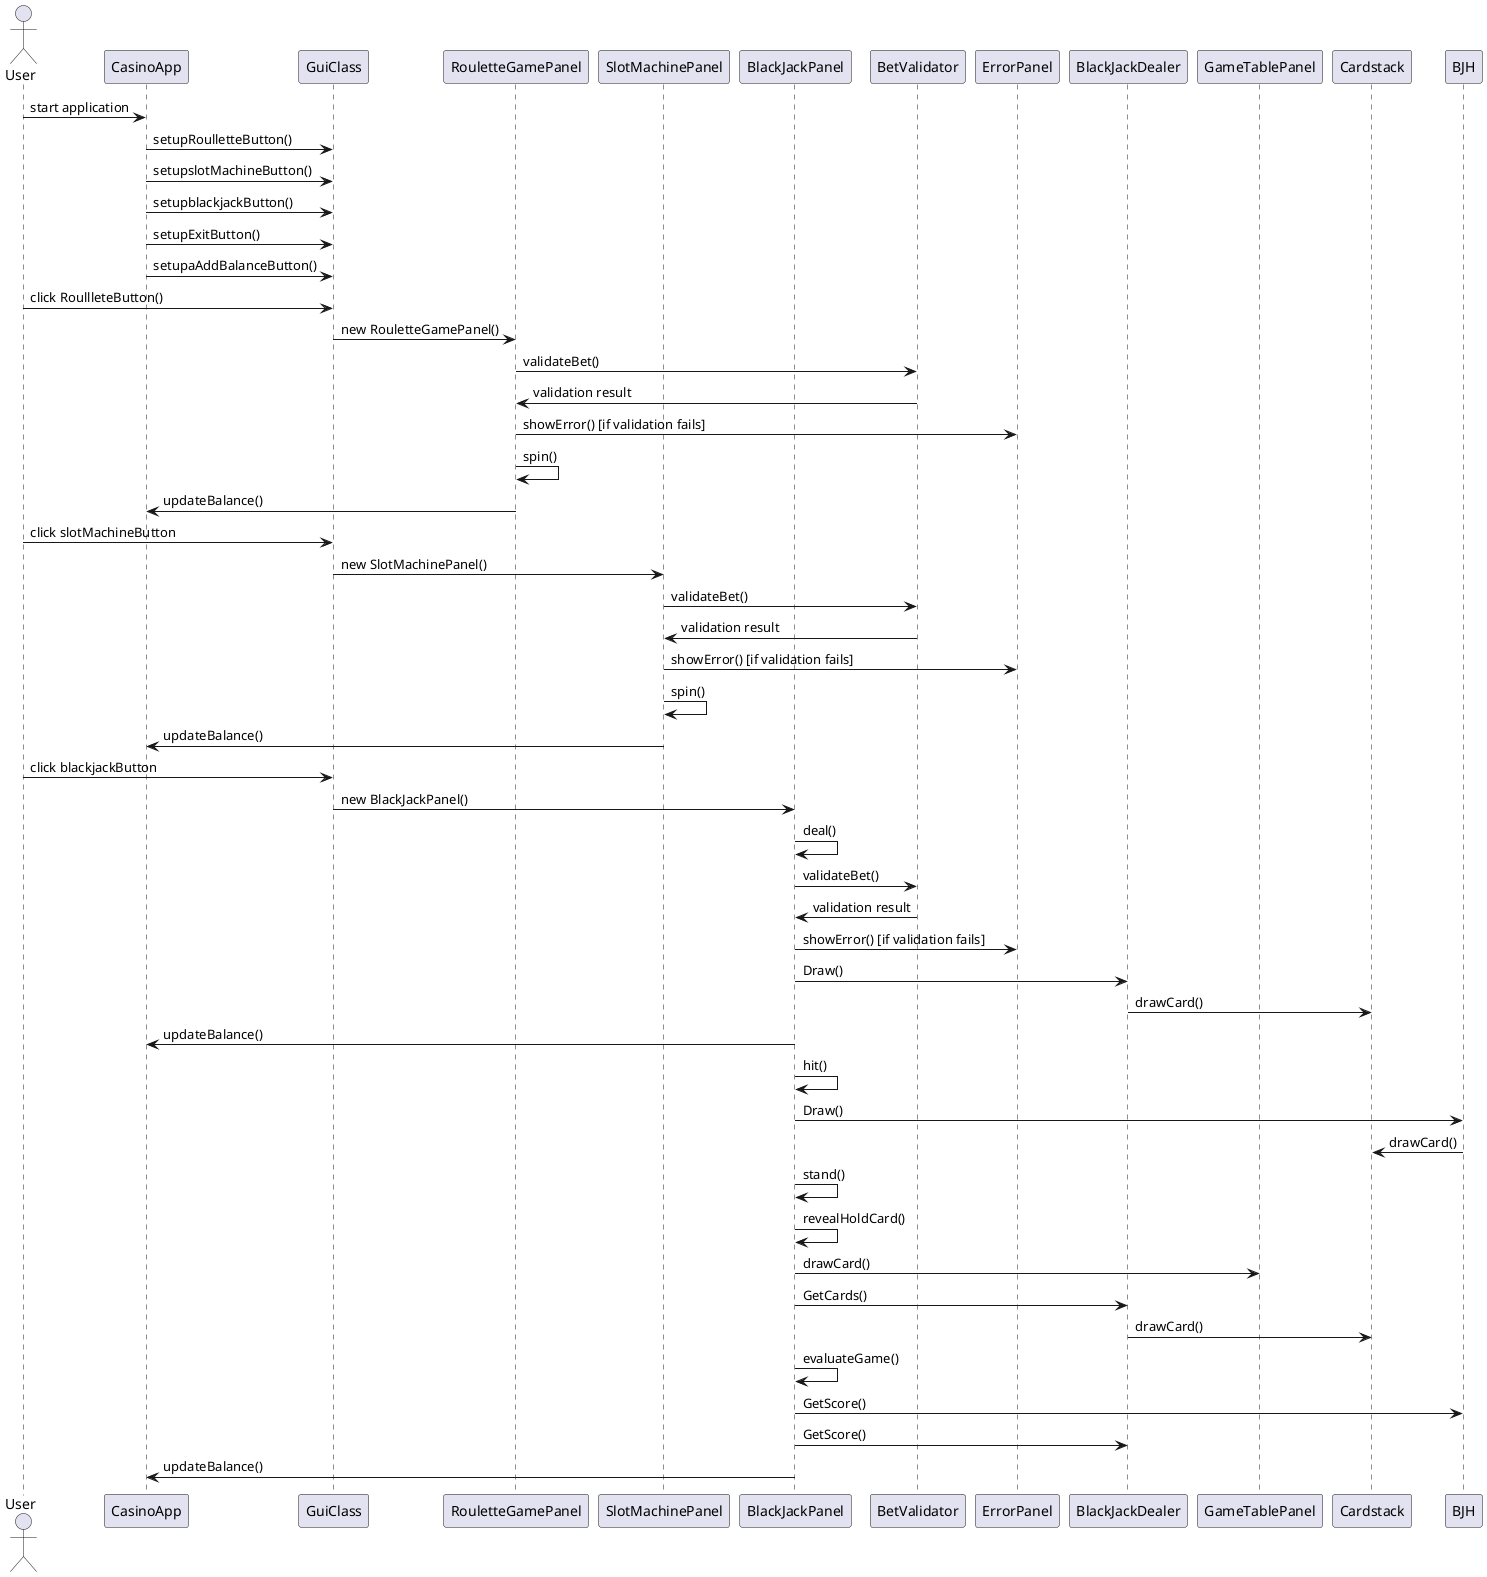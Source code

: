 @startuml
actor User

participant "CasinoApp" as CA
participant "GuiClass" as GC
participant "RouletteGamePanel" as RGP
participant "SlotMachinePanel" as SMP
participant "BlackJackPanel" as BJP
participant "BetValidator" as BV
participant "ErrorPanel" as EP
participant "BlackJackDealer" as BJD
participant "GameTablePanel" as GTP
participant "Cardstack" as CS

User -> CA: start application
CA -> GC: setupRoulletteButton()
CA -> GC: setupslotMachineButton()
CA -> GC: setupblackjackButton()
CA -> GC: setupExitButton()
CA -> GC: setupaAddBalanceButton()

User -> GC: click RoullleteButton()
GC -> RGP: new RouletteGamePanel()
RGP -> BV: validateBet()
BV -> RGP: validation result
RGP -> EP: showError() [if validation fails]
RGP -> RGP: spin()
RGP -> CA: updateBalance()

User -> GC: click slotMachineButton
GC -> SMP: new SlotMachinePanel()
SMP -> BV: validateBet()
BV -> SMP: validation result
SMP -> EP: showError() [if validation fails]
SMP -> SMP: spin()
SMP -> CA: updateBalance()

User -> GC: click blackjackButton
GC -> BJP: new BlackJackPanel()
BJP -> BJP: deal()
BJP -> BV: validateBet()
BV -> BJP: validation result
BJP -> EP: showError() [if validation fails]
BJP -> BJD: Draw()
BJD -> CS: drawCard()
BJP -> CA: updateBalance()
BJP -> BJP: hit()
BJP -> BJH: Draw()
BJH -> CS: drawCard()
BJP -> BJP: stand()
BJP -> BJP: revealHoldCard()
BJP -> GTP: drawCard()
BJP -> BJD: GetCards()
BJD -> CS: drawCard()
BJP -> BJP: evaluateGame()
BJP -> BJH: GetScore()
BJP -> BJD: GetScore()
BJP -> CA: updateBalance()

@enduml